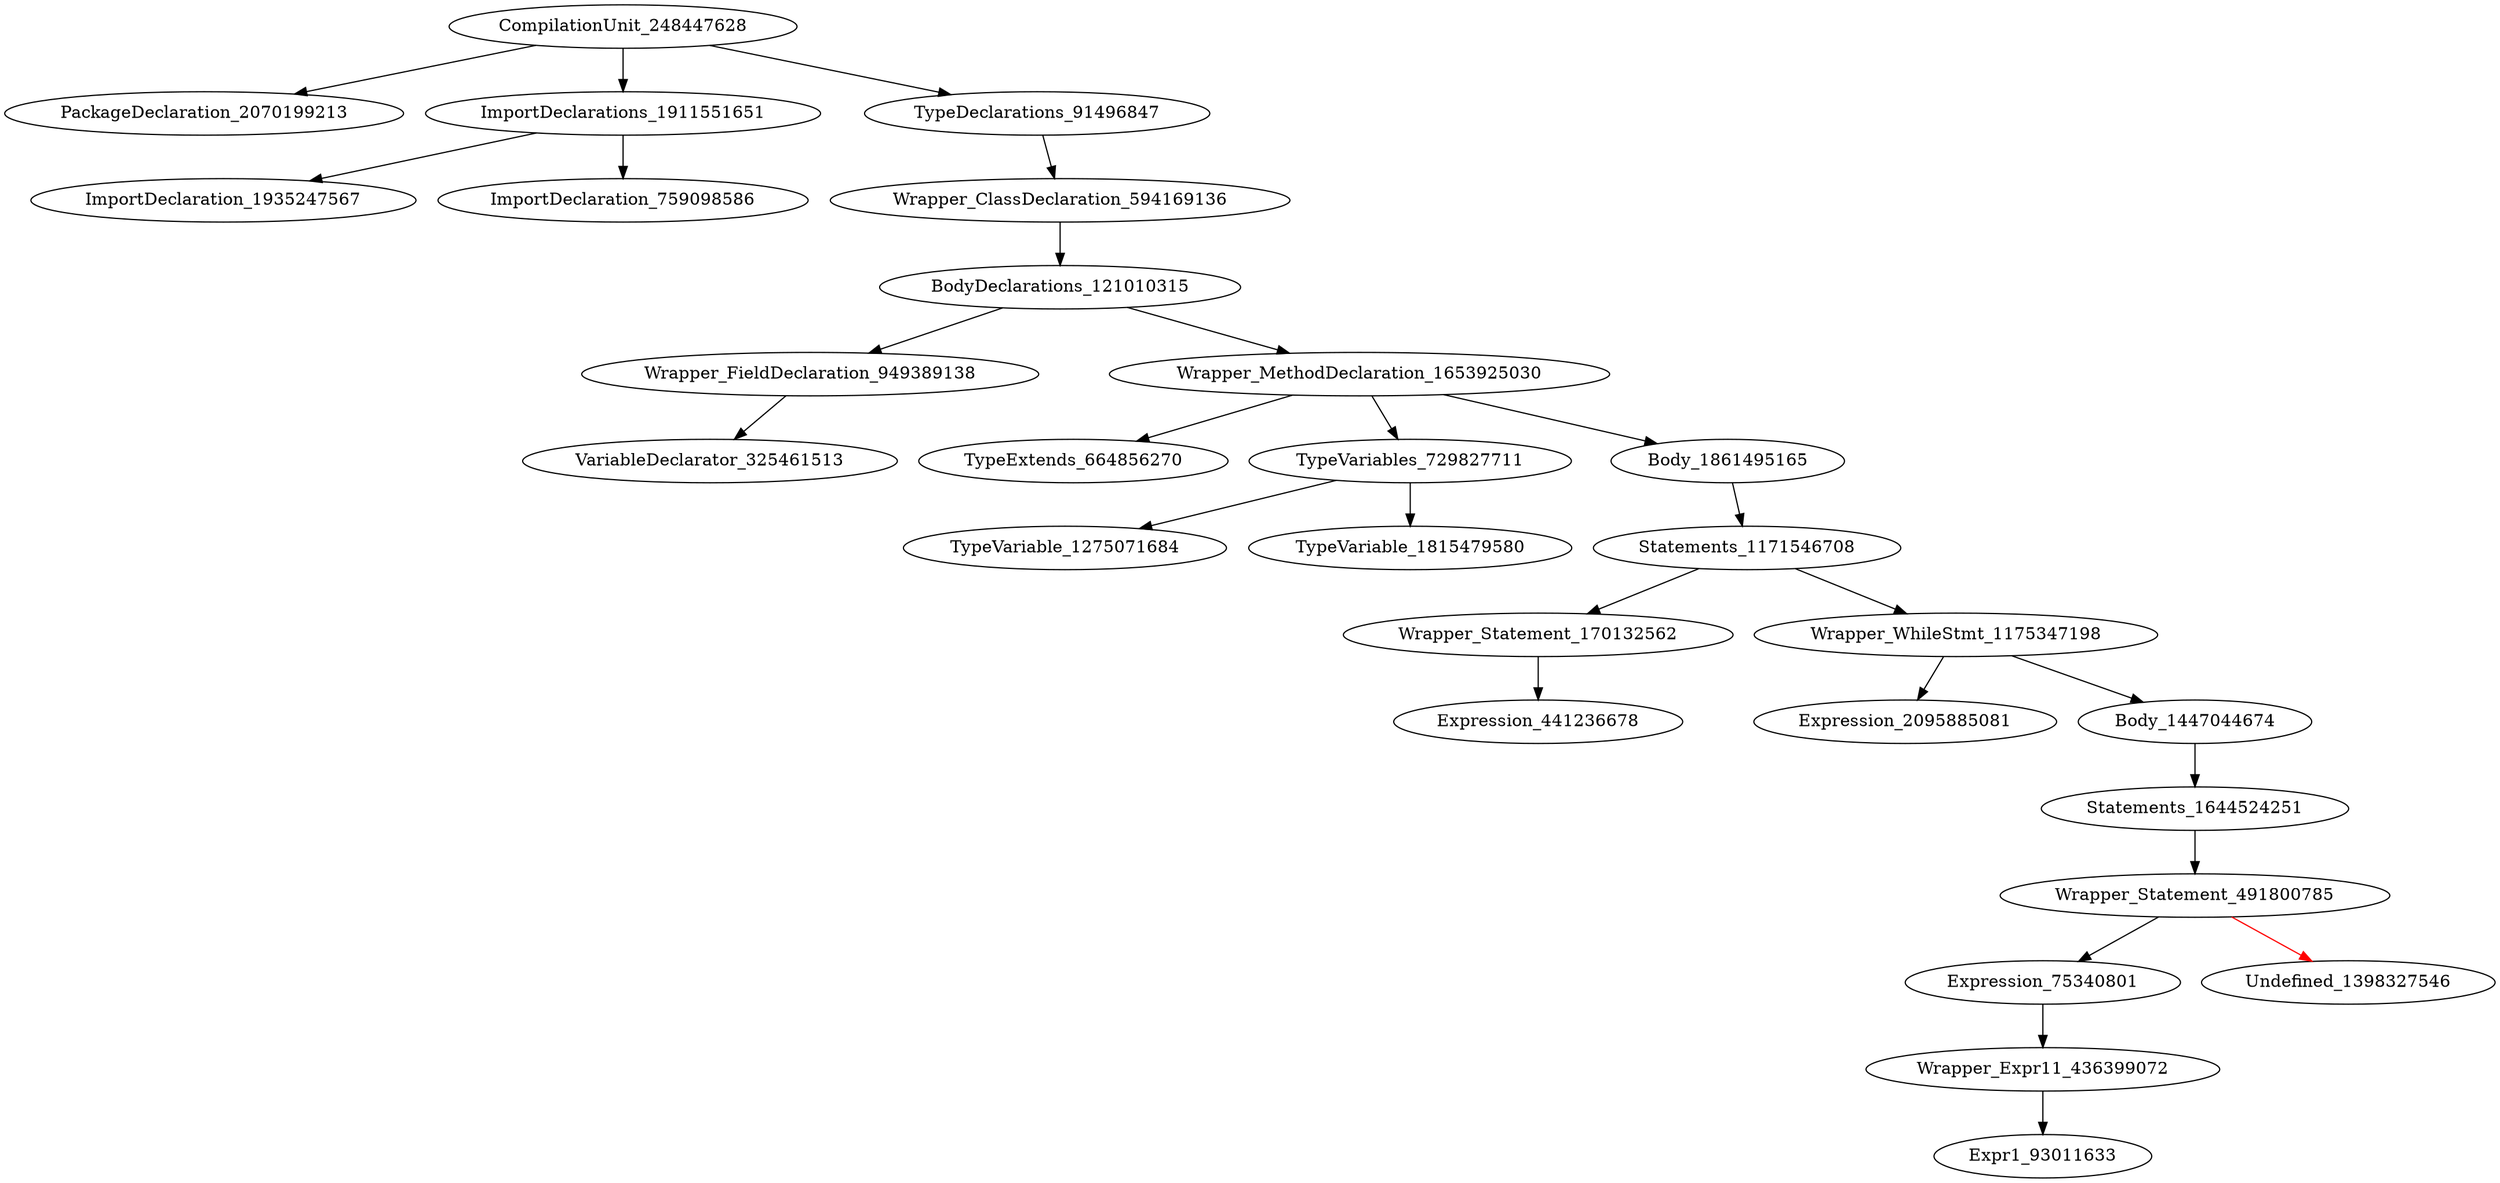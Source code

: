 digraph {
CompilationUnit_248447628 -> PackageDeclaration_2070199213
CompilationUnit_248447628 -> ImportDeclarations_1911551651
CompilationUnit_248447628 -> TypeDeclarations_91496847
ImportDeclarations_1911551651 -> ImportDeclaration_1935247567
ImportDeclarations_1911551651 -> ImportDeclaration_759098586
TypeDeclarations_91496847 -> Wrapper_ClassDeclaration_594169136
Wrapper_ClassDeclaration_594169136 -> BodyDeclarations_121010315
BodyDeclarations_121010315 -> Wrapper_FieldDeclaration_949389138
BodyDeclarations_121010315 -> Wrapper_MethodDeclaration_1653925030
Wrapper_FieldDeclaration_949389138 -> VariableDeclarator_325461513
Wrapper_MethodDeclaration_1653925030 -> TypeExtends_664856270
Wrapper_MethodDeclaration_1653925030 -> TypeVariables_729827711
Wrapper_MethodDeclaration_1653925030 -> Body_1861495165
TypeVariables_729827711 -> TypeVariable_1275071684
TypeVariables_729827711 -> TypeVariable_1815479580
Body_1861495165 -> Statements_1171546708
Statements_1171546708 -> Wrapper_Statement_170132562
Statements_1171546708 -> Wrapper_WhileStmt_1175347198
Wrapper_Statement_170132562 -> Expression_441236678
Wrapper_WhileStmt_1175347198 -> Expression_2095885081
Wrapper_WhileStmt_1175347198 -> Body_1447044674
Body_1447044674 -> Statements_1644524251
Statements_1644524251 -> Wrapper_Statement_491800785
Wrapper_Statement_491800785 -> Expression_75340801
Wrapper_Statement_491800785 -> Undefined_1398327546 [color = red] 
Expression_75340801 -> Wrapper_Expr11_436399072
Wrapper_Expr11_436399072 -> Expr1_93011633
}